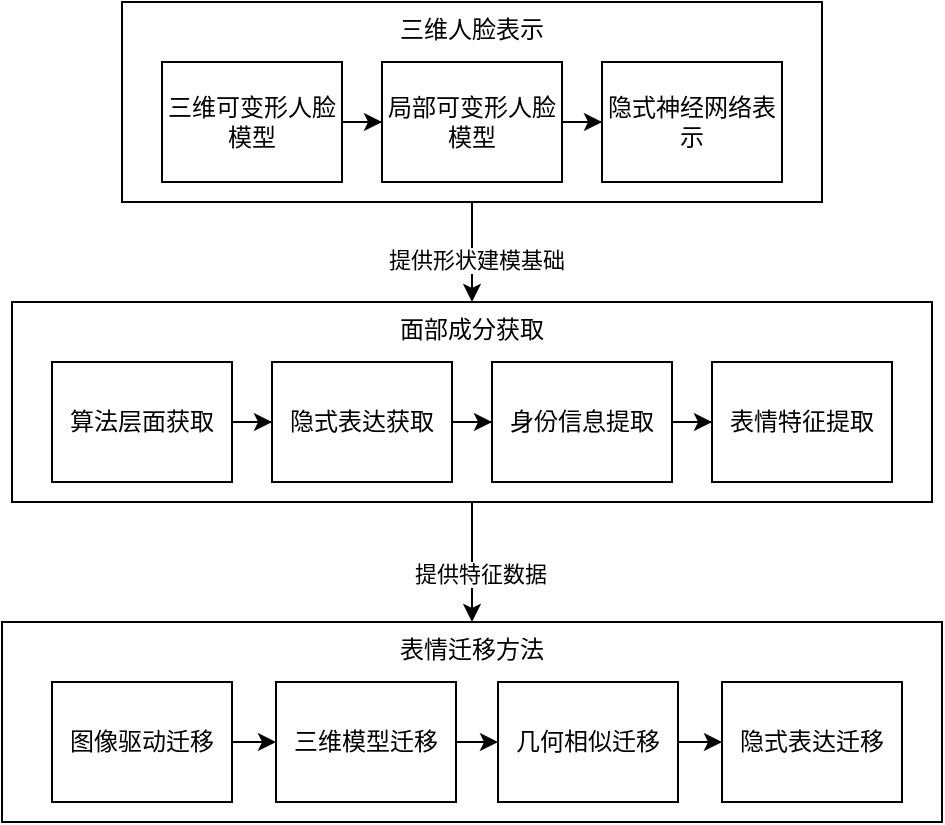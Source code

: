 <mxfile version="26.2.13">
  <diagram id="prtHgNgQTEPvFCAcTncT" name="Page-1">
    <mxGraphModel dx="1998" dy="1160" grid="1" gridSize="10" guides="1" tooltips="1" connect="1" arrows="1" fold="1" page="1" pageScale="1" pageWidth="827" pageHeight="1169" math="0" shadow="0">
      <root>
        <mxCell id="0" />
        <mxCell id="1" parent="0" />
        <mxCell id="-J8H6lTOcyASX2N615u_-4" value="三维人脸表示" style="rounded=0;whiteSpace=wrap;html=1;verticalAlign=top;" vertex="1" parent="1">
          <mxGeometry x="210" y="280" width="350" height="100" as="geometry" />
        </mxCell>
        <mxCell id="-J8H6lTOcyASX2N615u_-18" value="" style="edgeStyle=orthogonalEdgeStyle;rounded=0;orthogonalLoop=1;jettySize=auto;html=1;" edge="1" parent="1" source="-J8H6lTOcyASX2N615u_-1" target="-J8H6lTOcyASX2N615u_-2">
          <mxGeometry relative="1" as="geometry" />
        </mxCell>
        <mxCell id="-J8H6lTOcyASX2N615u_-1" value="三维可变形人脸模型" style="rounded=0;whiteSpace=wrap;html=1;" vertex="1" parent="1">
          <mxGeometry x="230" y="310" width="90" height="60" as="geometry" />
        </mxCell>
        <mxCell id="-J8H6lTOcyASX2N615u_-10" value="" style="edgeStyle=orthogonalEdgeStyle;rounded=0;orthogonalLoop=1;jettySize=auto;html=1;entryX=0.5;entryY=0;entryDx=0;entryDy=0;exitX=0.5;exitY=1;exitDx=0;exitDy=0;" edge="1" parent="1" source="-J8H6lTOcyASX2N615u_-4" target="-J8H6lTOcyASX2N615u_-5">
          <mxGeometry relative="1" as="geometry">
            <mxPoint x="380" y="390" as="sourcePoint" />
          </mxGeometry>
        </mxCell>
        <mxCell id="-J8H6lTOcyASX2N615u_-26" value="提供形状建模基础" style="edgeLabel;html=1;align=center;verticalAlign=middle;resizable=0;points=[];" vertex="1" connectable="0" parent="-J8H6lTOcyASX2N615u_-10">
          <mxGeometry x="0.16" y="2" relative="1" as="geometry">
            <mxPoint as="offset" />
          </mxGeometry>
        </mxCell>
        <mxCell id="-J8H6lTOcyASX2N615u_-19" value="" style="edgeStyle=orthogonalEdgeStyle;rounded=0;orthogonalLoop=1;jettySize=auto;html=1;" edge="1" parent="1" source="-J8H6lTOcyASX2N615u_-2" target="-J8H6lTOcyASX2N615u_-3">
          <mxGeometry relative="1" as="geometry" />
        </mxCell>
        <mxCell id="-J8H6lTOcyASX2N615u_-2" value="局部可变形人脸模型" style="rounded=0;whiteSpace=wrap;html=1;" vertex="1" parent="1">
          <mxGeometry x="340" y="310" width="90" height="60" as="geometry" />
        </mxCell>
        <mxCell id="-J8H6lTOcyASX2N615u_-3" value="隐式神经网络表示" style="rounded=0;whiteSpace=wrap;html=1;" vertex="1" parent="1">
          <mxGeometry x="450" y="310" width="90" height="60" as="geometry" />
        </mxCell>
        <mxCell id="-J8H6lTOcyASX2N615u_-16" style="edgeStyle=orthogonalEdgeStyle;rounded=0;orthogonalLoop=1;jettySize=auto;html=1;exitX=0.5;exitY=1;exitDx=0;exitDy=0;" edge="1" parent="1" source="-J8H6lTOcyASX2N615u_-5" target="-J8H6lTOcyASX2N615u_-11">
          <mxGeometry relative="1" as="geometry" />
        </mxCell>
        <mxCell id="-J8H6lTOcyASX2N615u_-27" value="提供特征数据" style="edgeLabel;html=1;align=center;verticalAlign=middle;resizable=0;points=[];" vertex="1" connectable="0" parent="-J8H6lTOcyASX2N615u_-16">
          <mxGeometry x="0.2" y="4" relative="1" as="geometry">
            <mxPoint as="offset" />
          </mxGeometry>
        </mxCell>
        <mxCell id="-J8H6lTOcyASX2N615u_-5" value="面部成分获取" style="rounded=0;whiteSpace=wrap;html=1;verticalAlign=top;" vertex="1" parent="1">
          <mxGeometry x="155" y="430" width="460" height="100" as="geometry" />
        </mxCell>
        <mxCell id="-J8H6lTOcyASX2N615u_-20" value="" style="edgeStyle=orthogonalEdgeStyle;rounded=0;orthogonalLoop=1;jettySize=auto;html=1;" edge="1" parent="1" source="-J8H6lTOcyASX2N615u_-6" target="-J8H6lTOcyASX2N615u_-7">
          <mxGeometry relative="1" as="geometry" />
        </mxCell>
        <mxCell id="-J8H6lTOcyASX2N615u_-6" value="算法层面获取" style="rounded=0;whiteSpace=wrap;html=1;" vertex="1" parent="1">
          <mxGeometry x="175" y="460" width="90" height="60" as="geometry" />
        </mxCell>
        <mxCell id="-J8H6lTOcyASX2N615u_-21" value="" style="edgeStyle=orthogonalEdgeStyle;rounded=0;orthogonalLoop=1;jettySize=auto;html=1;" edge="1" parent="1" source="-J8H6lTOcyASX2N615u_-7" target="-J8H6lTOcyASX2N615u_-8">
          <mxGeometry relative="1" as="geometry" />
        </mxCell>
        <mxCell id="-J8H6lTOcyASX2N615u_-7" value="隐式表达获取" style="rounded=0;whiteSpace=wrap;html=1;" vertex="1" parent="1">
          <mxGeometry x="285" y="460" width="90" height="60" as="geometry" />
        </mxCell>
        <mxCell id="-J8H6lTOcyASX2N615u_-22" value="" style="edgeStyle=orthogonalEdgeStyle;rounded=0;orthogonalLoop=1;jettySize=auto;html=1;" edge="1" parent="1" source="-J8H6lTOcyASX2N615u_-8" target="-J8H6lTOcyASX2N615u_-9">
          <mxGeometry relative="1" as="geometry" />
        </mxCell>
        <mxCell id="-J8H6lTOcyASX2N615u_-8" value="身份信息提取" style="rounded=0;whiteSpace=wrap;html=1;" vertex="1" parent="1">
          <mxGeometry x="395" y="460" width="90" height="60" as="geometry" />
        </mxCell>
        <mxCell id="-J8H6lTOcyASX2N615u_-9" value="表情特征提取" style="rounded=0;whiteSpace=wrap;html=1;" vertex="1" parent="1">
          <mxGeometry x="505" y="460" width="90" height="60" as="geometry" />
        </mxCell>
        <mxCell id="-J8H6lTOcyASX2N615u_-11" value="表情迁移方法" style="rounded=0;whiteSpace=wrap;html=1;verticalAlign=top;" vertex="1" parent="1">
          <mxGeometry x="150" y="590" width="470" height="100" as="geometry" />
        </mxCell>
        <mxCell id="-J8H6lTOcyASX2N615u_-23" value="" style="edgeStyle=orthogonalEdgeStyle;rounded=0;orthogonalLoop=1;jettySize=auto;html=1;" edge="1" parent="1" source="-J8H6lTOcyASX2N615u_-12" target="-J8H6lTOcyASX2N615u_-13">
          <mxGeometry relative="1" as="geometry" />
        </mxCell>
        <mxCell id="-J8H6lTOcyASX2N615u_-12" value="图像驱动迁移" style="rounded=0;whiteSpace=wrap;html=1;" vertex="1" parent="1">
          <mxGeometry x="175" y="620" width="90" height="60" as="geometry" />
        </mxCell>
        <mxCell id="-J8H6lTOcyASX2N615u_-24" value="" style="edgeStyle=orthogonalEdgeStyle;rounded=0;orthogonalLoop=1;jettySize=auto;html=1;" edge="1" parent="1" source="-J8H6lTOcyASX2N615u_-13" target="-J8H6lTOcyASX2N615u_-14">
          <mxGeometry relative="1" as="geometry" />
        </mxCell>
        <mxCell id="-J8H6lTOcyASX2N615u_-13" value="三维模型迁移" style="rounded=0;whiteSpace=wrap;html=1;" vertex="1" parent="1">
          <mxGeometry x="287" y="620" width="90" height="60" as="geometry" />
        </mxCell>
        <mxCell id="-J8H6lTOcyASX2N615u_-25" value="" style="edgeStyle=orthogonalEdgeStyle;rounded=0;orthogonalLoop=1;jettySize=auto;html=1;" edge="1" parent="1" source="-J8H6lTOcyASX2N615u_-14" target="-J8H6lTOcyASX2N615u_-15">
          <mxGeometry relative="1" as="geometry" />
        </mxCell>
        <mxCell id="-J8H6lTOcyASX2N615u_-14" value="几何相似迁移" style="rounded=0;whiteSpace=wrap;html=1;" vertex="1" parent="1">
          <mxGeometry x="398" y="620" width="90" height="60" as="geometry" />
        </mxCell>
        <mxCell id="-J8H6lTOcyASX2N615u_-15" value="隐式表达迁移" style="rounded=0;whiteSpace=wrap;html=1;" vertex="1" parent="1">
          <mxGeometry x="510" y="620" width="90" height="60" as="geometry" />
        </mxCell>
      </root>
    </mxGraphModel>
  </diagram>
</mxfile>
